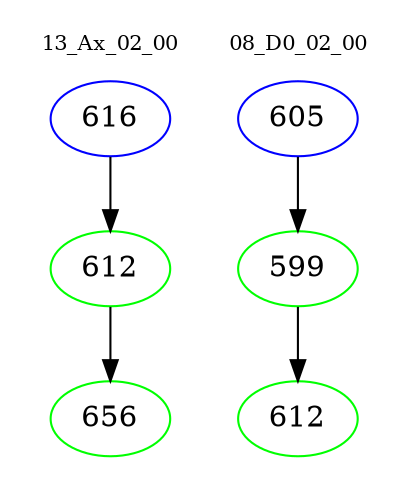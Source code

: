 digraph{
subgraph cluster_0 {
color = white
label = "13_Ax_02_00";
fontsize=10;
T0_616 [label="616", color="blue"]
T0_616 -> T0_612 [color="black"]
T0_612 [label="612", color="green"]
T0_612 -> T0_656 [color="black"]
T0_656 [label="656", color="green"]
}
subgraph cluster_1 {
color = white
label = "08_D0_02_00";
fontsize=10;
T1_605 [label="605", color="blue"]
T1_605 -> T1_599 [color="black"]
T1_599 [label="599", color="green"]
T1_599 -> T1_612 [color="black"]
T1_612 [label="612", color="green"]
}
}
